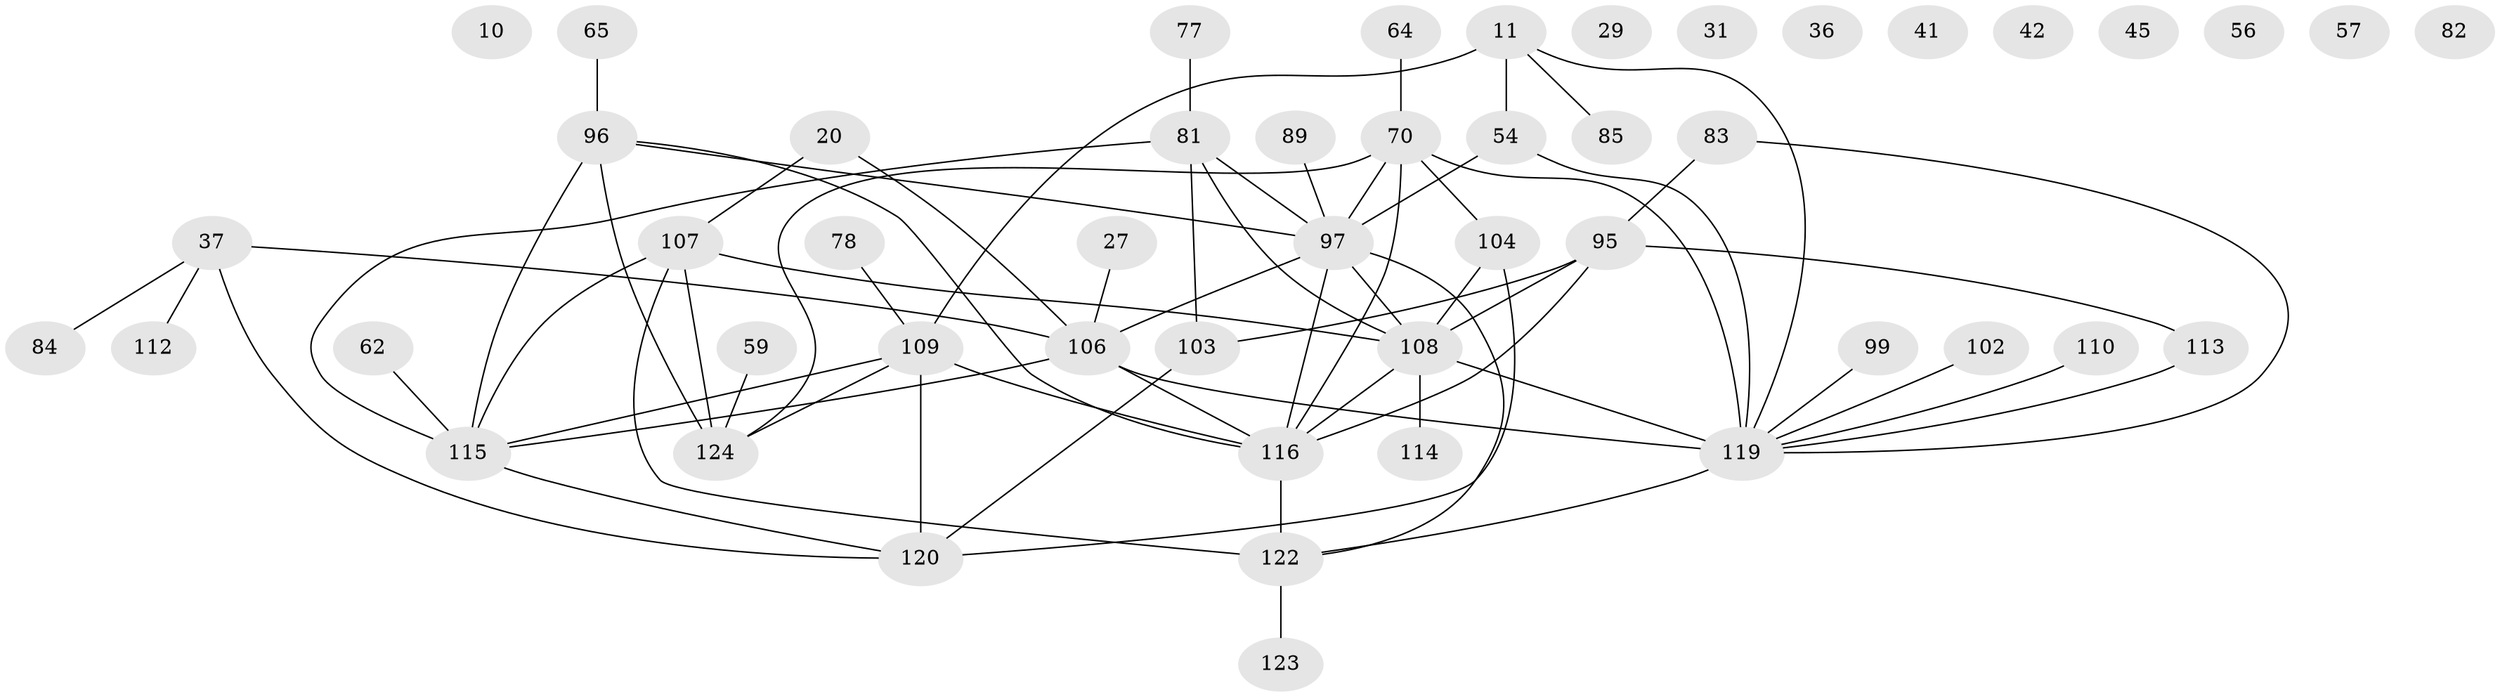 // original degree distribution, {4: 0.14516129032258066, 2: 0.1935483870967742, 3: 0.23387096774193547, 5: 0.08870967741935484, 6: 0.024193548387096774, 1: 0.20967741935483872, 0: 0.08064516129032258, 7: 0.016129032258064516, 8: 0.008064516129032258}
// Generated by graph-tools (version 1.1) at 2025/44/03/04/25 21:44:06]
// undirected, 49 vertices, 68 edges
graph export_dot {
graph [start="1"]
  node [color=gray90,style=filled];
  10;
  11;
  20;
  27 [super="+21"];
  29;
  31;
  36;
  37;
  41;
  42;
  45;
  54 [super="+26"];
  56;
  57;
  59;
  62;
  64;
  65;
  70 [super="+55"];
  77;
  78;
  81 [super="+5+25+35"];
  82;
  83 [super="+58"];
  84;
  85;
  89;
  95 [super="+46"];
  96 [super="+13"];
  97 [super="+61+28+66+76+71"];
  99;
  102;
  103 [super="+69"];
  104;
  106 [super="+16+79"];
  107 [super="+67"];
  108 [super="+47+53+44+101"];
  109 [super="+51+98"];
  110;
  112 [super="+12+23+49"];
  113 [super="+111"];
  114;
  115 [super="+74+87"];
  116 [super="+19+91+93+105"];
  119 [super="+92"];
  120 [super="+1+100"];
  122 [super="+68+118+117"];
  123;
  124 [super="+121"];
  11 -- 54 [weight=2];
  11 -- 85;
  11 -- 119;
  11 -- 109 [weight=2];
  20 -- 106;
  20 -- 107;
  27 -- 106;
  37 -- 84;
  37 -- 106 [weight=3];
  37 -- 112;
  37 -- 120;
  54 -- 97;
  54 -- 119;
  59 -- 124;
  62 -- 115;
  64 -- 70;
  65 -- 96;
  70 -- 97;
  70 -- 119 [weight=2];
  70 -- 124;
  70 -- 116;
  70 -- 104;
  77 -- 81;
  78 -- 109;
  81 -- 115 [weight=2];
  81 -- 103;
  81 -- 108;
  81 -- 97;
  83 -- 95;
  83 -- 119;
  89 -- 97;
  95 -- 103;
  95 -- 108;
  95 -- 116 [weight=2];
  95 -- 113;
  96 -- 97;
  96 -- 124 [weight=2];
  96 -- 115;
  96 -- 116;
  97 -- 106 [weight=2];
  97 -- 108;
  97 -- 122;
  97 -- 116;
  99 -- 119;
  102 -- 119;
  103 -- 120;
  104 -- 120 [weight=2];
  104 -- 108;
  106 -- 116;
  106 -- 115;
  106 -- 119;
  107 -- 115;
  107 -- 108 [weight=3];
  107 -- 124;
  107 -- 122 [weight=2];
  108 -- 119 [weight=2];
  108 -- 114;
  108 -- 116 [weight=2];
  109 -- 115;
  109 -- 120 [weight=2];
  109 -- 124;
  109 -- 116 [weight=4];
  110 -- 119;
  113 -- 119;
  115 -- 120;
  116 -- 122 [weight=2];
  119 -- 122 [weight=2];
  122 -- 123;
}
